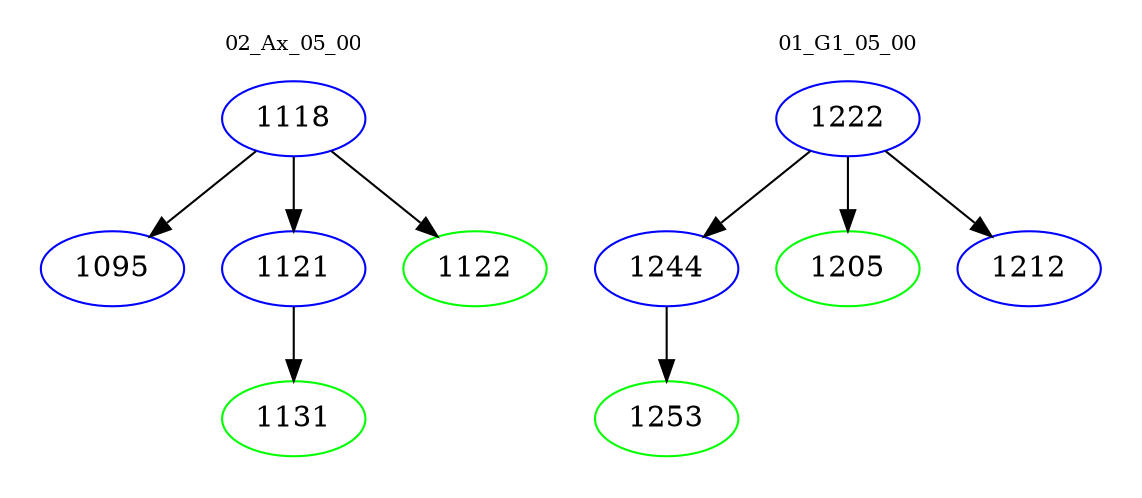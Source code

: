 digraph{
subgraph cluster_0 {
color = white
label = "02_Ax_05_00";
fontsize=10;
T0_1118 [label="1118", color="blue"]
T0_1118 -> T0_1095 [color="black"]
T0_1095 [label="1095", color="blue"]
T0_1118 -> T0_1121 [color="black"]
T0_1121 [label="1121", color="blue"]
T0_1121 -> T0_1131 [color="black"]
T0_1131 [label="1131", color="green"]
T0_1118 -> T0_1122 [color="black"]
T0_1122 [label="1122", color="green"]
}
subgraph cluster_1 {
color = white
label = "01_G1_05_00";
fontsize=10;
T1_1222 [label="1222", color="blue"]
T1_1222 -> T1_1244 [color="black"]
T1_1244 [label="1244", color="blue"]
T1_1244 -> T1_1253 [color="black"]
T1_1253 [label="1253", color="green"]
T1_1222 -> T1_1205 [color="black"]
T1_1205 [label="1205", color="green"]
T1_1222 -> T1_1212 [color="black"]
T1_1212 [label="1212", color="blue"]
}
}
